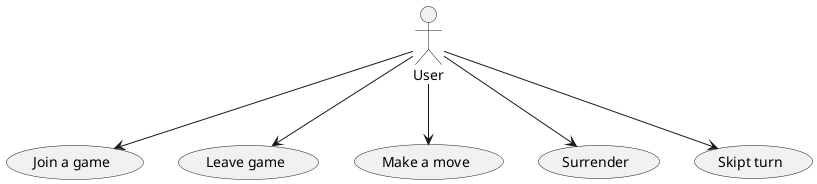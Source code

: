 @startuml
'https://plantuml.com/use-case-diagram

:User: as user
(Join a game) as (join)
(Leave game) as (leave)
(Make a move) as (move)
(Surrender) as (surr)
(Skipt turn) as (skip)
user --> join
user --> leave
user --> move
user --> surr
user --> skip
@enduml